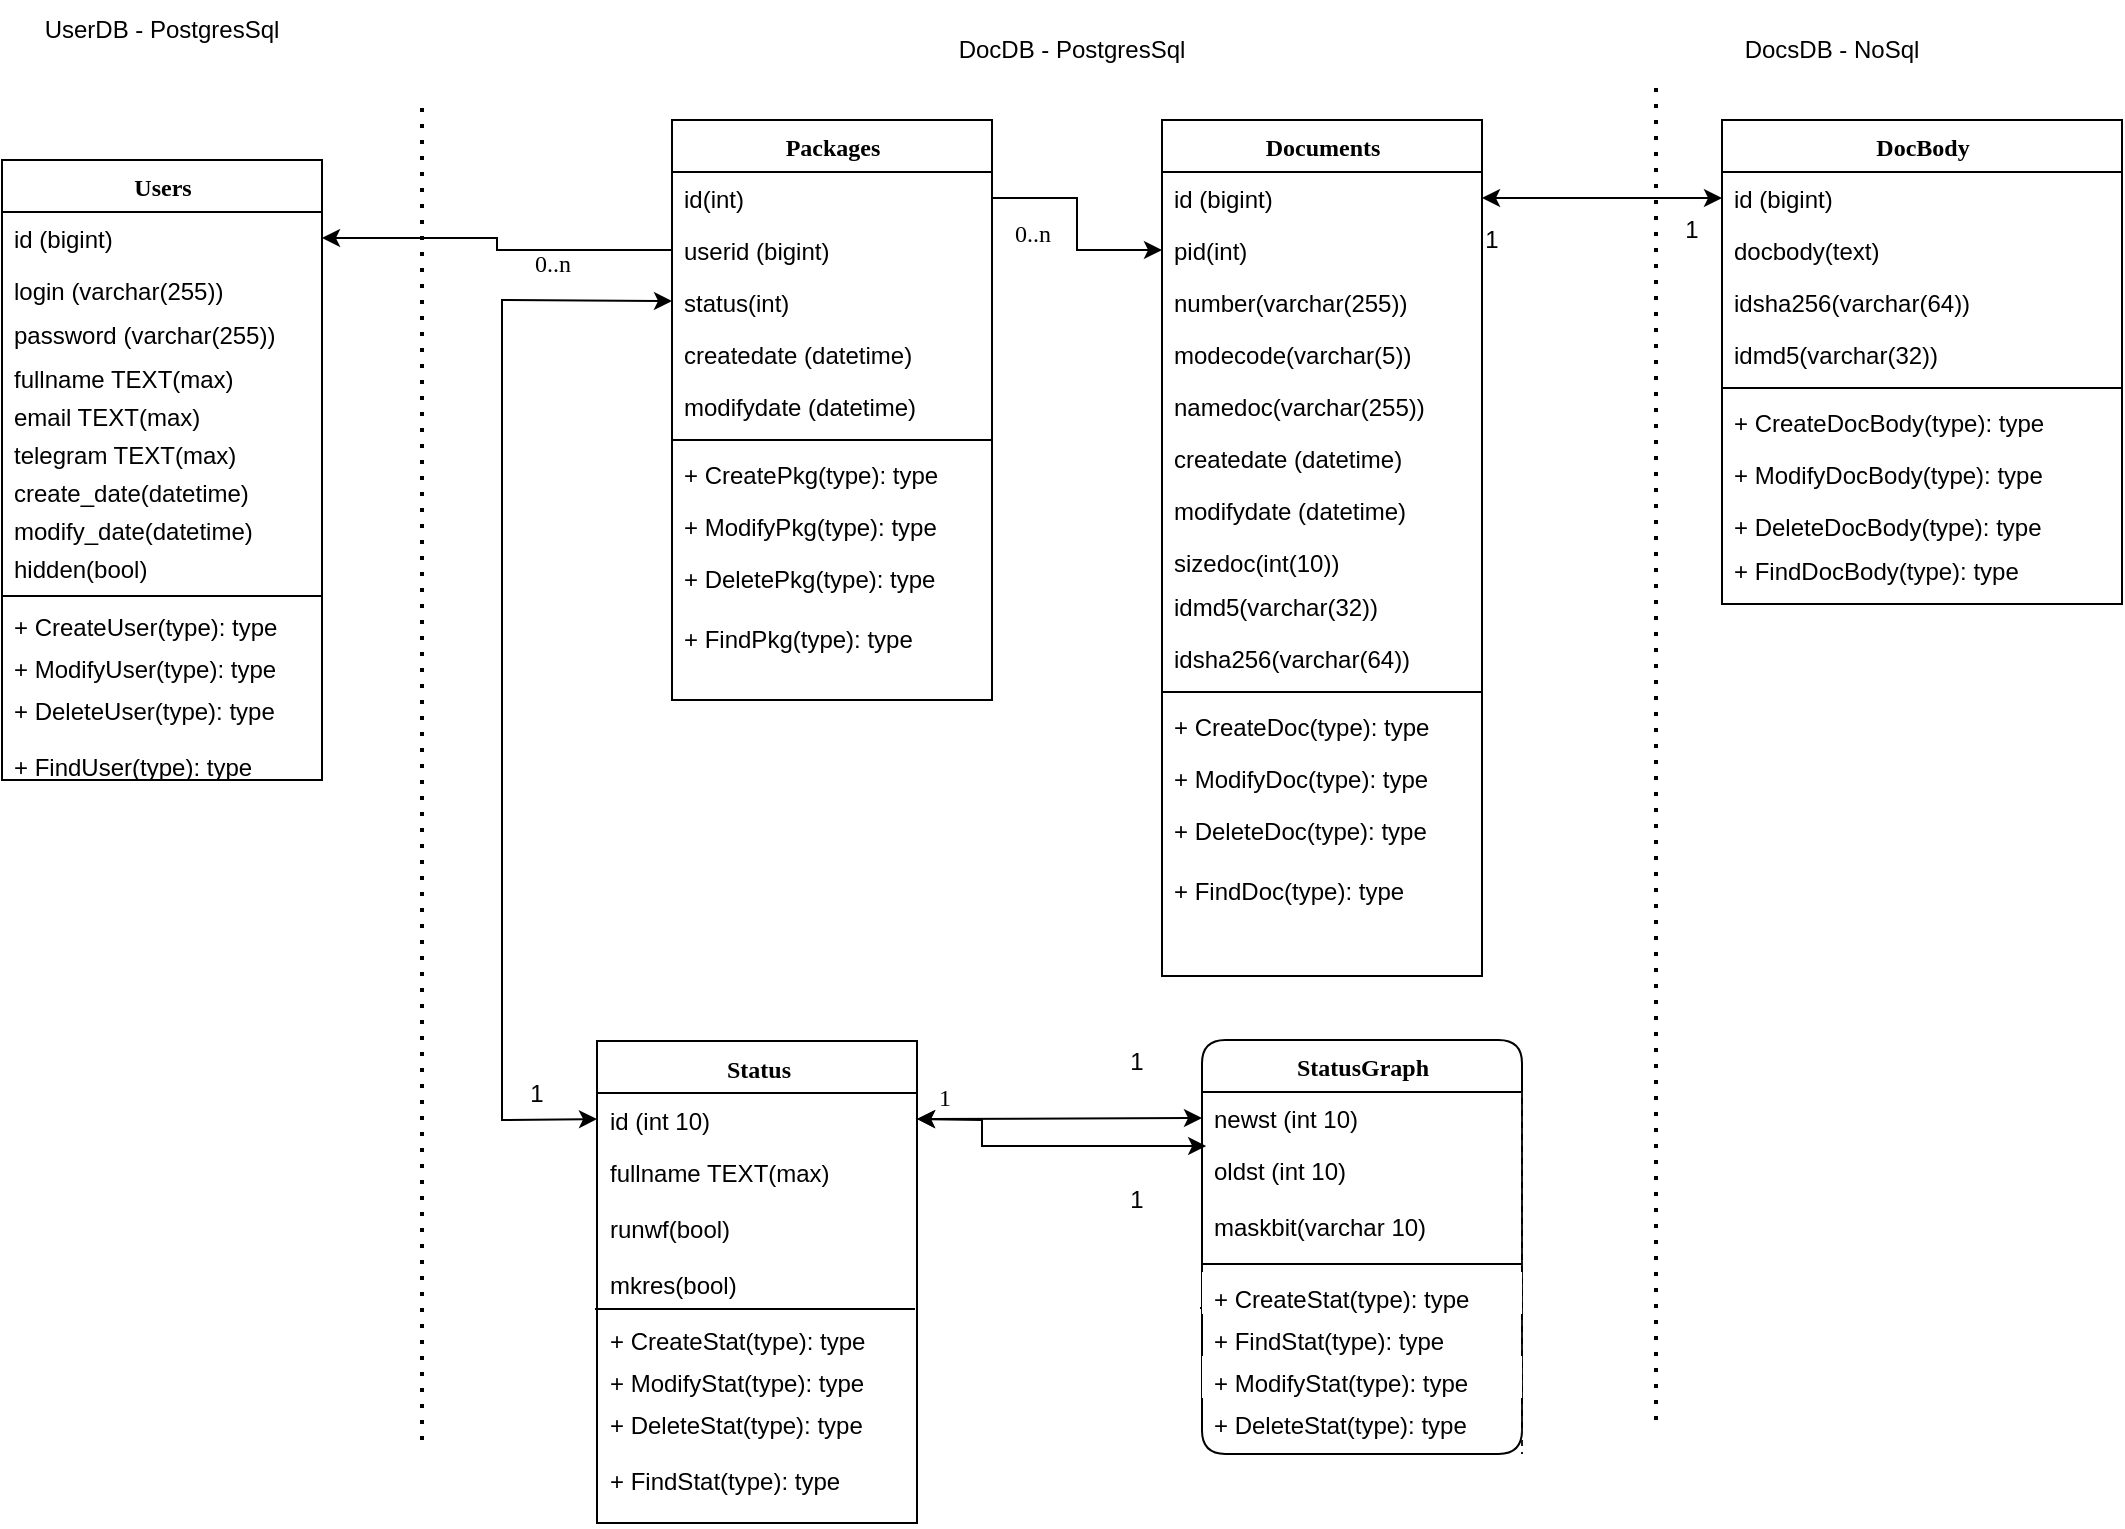 <mxfile version="24.1.0" type="device">
  <diagram name="Page-1" id="6133507b-19e7-1e82-6fc7-422aa6c4b21f">
    <mxGraphModel dx="1098" dy="1678" grid="1" gridSize="10" guides="1" tooltips="1" connect="1" arrows="1" fold="1" page="1" pageScale="1" pageWidth="1100" pageHeight="850" background="none" math="0" shadow="0">
      <root>
        <mxCell id="0" />
        <mxCell id="1" parent="0" />
        <mxCell id="78961159f06e98e8-17" value="Users" style="swimlane;html=1;fontStyle=1;align=center;verticalAlign=top;childLayout=stackLayout;horizontal=1;startSize=26;horizontalStack=0;resizeParent=1;resizeLast=0;collapsible=1;marginBottom=0;swimlaneFillColor=#ffffff;rounded=0;shadow=0;comic=0;labelBackgroundColor=none;strokeWidth=1;fillColor=none;fontFamily=Verdana;fontSize=12" parent="1" vertex="1">
          <mxGeometry x="30" y="40" width="160" height="310" as="geometry" />
        </mxCell>
        <mxCell id="78961159f06e98e8-23" value="id (bigint)" style="text;html=1;strokeColor=none;fillColor=none;align=left;verticalAlign=top;spacingLeft=4;spacingRight=4;whiteSpace=wrap;overflow=hidden;rotatable=0;points=[[0,0.5],[1,0.5]];portConstraint=eastwest;" parent="78961159f06e98e8-17" vertex="1">
          <mxGeometry y="26" width="160" height="26" as="geometry" />
        </mxCell>
        <mxCell id="78961159f06e98e8-24" value="login (varchar(255))&lt;div&gt;&lt;br&gt;&lt;/div&gt;" style="text;html=1;strokeColor=none;fillColor=none;align=left;verticalAlign=top;spacingLeft=4;spacingRight=4;whiteSpace=wrap;overflow=hidden;rotatable=0;points=[[0,0.5],[1,0.5]];portConstraint=eastwest;" parent="78961159f06e98e8-17" vertex="1">
          <mxGeometry y="52" width="160" height="22" as="geometry" />
        </mxCell>
        <mxCell id="Wr-swQqEFfU2wk1iRnrr-1" value="password (varchar(255))&lt;div&gt;&lt;br&gt;&lt;/div&gt;" style="text;html=1;strokeColor=none;fillColor=none;align=left;verticalAlign=top;spacingLeft=4;spacingRight=4;whiteSpace=wrap;overflow=hidden;rotatable=0;points=[[0,0.5],[1,0.5]];portConstraint=eastwest;" parent="78961159f06e98e8-17" vertex="1">
          <mxGeometry y="74" width="160" height="22" as="geometry" />
        </mxCell>
        <mxCell id="Wr-swQqEFfU2wk1iRnrr-2" value="&lt;div&gt;fullname TEXT(max)&lt;/div&gt;" style="text;html=1;strokeColor=none;fillColor=none;align=left;verticalAlign=top;spacingLeft=4;spacingRight=4;whiteSpace=wrap;overflow=hidden;rotatable=0;points=[[0,0.5],[1,0.5]];portConstraint=eastwest;" parent="78961159f06e98e8-17" vertex="1">
          <mxGeometry y="96" width="160" height="19" as="geometry" />
        </mxCell>
        <mxCell id="Wr-swQqEFfU2wk1iRnrr-3" value="email TEXT(max)" style="text;html=1;strokeColor=none;fillColor=none;align=left;verticalAlign=top;spacingLeft=4;spacingRight=4;whiteSpace=wrap;overflow=hidden;rotatable=0;points=[[0,0.5],[1,0.5]];portConstraint=eastwest;" parent="78961159f06e98e8-17" vertex="1">
          <mxGeometry y="115" width="160" height="19" as="geometry" />
        </mxCell>
        <mxCell id="Wr-swQqEFfU2wk1iRnrr-4" value="telegram TEXT(max)" style="text;html=1;strokeColor=none;fillColor=none;align=left;verticalAlign=top;spacingLeft=4;spacingRight=4;whiteSpace=wrap;overflow=hidden;rotatable=0;points=[[0,0.5],[1,0.5]];portConstraint=eastwest;" parent="78961159f06e98e8-17" vertex="1">
          <mxGeometry y="134" width="160" height="19" as="geometry" />
        </mxCell>
        <mxCell id="bTxNKfVNxGS8n0gh12ml-1" value="create_date(datetime)" style="text;html=1;strokeColor=none;fillColor=none;align=left;verticalAlign=top;spacingLeft=4;spacingRight=4;whiteSpace=wrap;overflow=hidden;rotatable=0;points=[[0,0.5],[1,0.5]];portConstraint=eastwest;" parent="78961159f06e98e8-17" vertex="1">
          <mxGeometry y="153" width="160" height="19" as="geometry" />
        </mxCell>
        <mxCell id="bTxNKfVNxGS8n0gh12ml-2" value="modify_date(datetime)" style="text;html=1;strokeColor=none;fillColor=none;align=left;verticalAlign=top;spacingLeft=4;spacingRight=4;whiteSpace=wrap;overflow=hidden;rotatable=0;points=[[0,0.5],[1,0.5]];portConstraint=eastwest;" parent="78961159f06e98e8-17" vertex="1">
          <mxGeometry y="172" width="160" height="19" as="geometry" />
        </mxCell>
        <mxCell id="bTxNKfVNxGS8n0gh12ml-3" value="hidden(bool)" style="text;html=1;strokeColor=none;fillColor=none;align=left;verticalAlign=top;spacingLeft=4;spacingRight=4;whiteSpace=wrap;overflow=hidden;rotatable=0;points=[[0,0.5],[1,0.5]];portConstraint=eastwest;" parent="78961159f06e98e8-17" vertex="1">
          <mxGeometry y="191" width="160" height="29" as="geometry" />
        </mxCell>
        <mxCell id="bTxNKfVNxGS8n0gh12ml-11" value="" style="endArrow=none;html=1;rounded=0;" parent="78961159f06e98e8-17" edge="1">
          <mxGeometry width="50" height="50" relative="1" as="geometry">
            <mxPoint x="160" y="218" as="sourcePoint" />
            <mxPoint y="218" as="targetPoint" />
          </mxGeometry>
        </mxCell>
        <mxCell id="bTxNKfVNxGS8n0gh12ml-13" value="+ CreateUser(type): type" style="text;html=1;strokeColor=none;fillColor=none;align=left;verticalAlign=top;spacingLeft=4;spacingRight=4;whiteSpace=wrap;overflow=hidden;rotatable=0;points=[[0,0.5],[1,0.5]];portConstraint=eastwest;" parent="78961159f06e98e8-17" vertex="1">
          <mxGeometry y="220" width="160" height="21" as="geometry" />
        </mxCell>
        <mxCell id="bTxNKfVNxGS8n0gh12ml-14" value="+ ModifyUser(type): type" style="text;html=1;strokeColor=none;fillColor=none;align=left;verticalAlign=top;spacingLeft=4;spacingRight=4;whiteSpace=wrap;overflow=hidden;rotatable=0;points=[[0,0.5],[1,0.5]];portConstraint=eastwest;" parent="78961159f06e98e8-17" vertex="1">
          <mxGeometry y="241" width="160" height="21" as="geometry" />
        </mxCell>
        <mxCell id="bTxNKfVNxGS8n0gh12ml-15" value="+ DeleteUser(type): type" style="text;html=1;strokeColor=none;fillColor=none;align=left;verticalAlign=top;spacingLeft=4;spacingRight=4;whiteSpace=wrap;overflow=hidden;rotatable=0;points=[[0,0.5],[1,0.5]];portConstraint=eastwest;" parent="78961159f06e98e8-17" vertex="1">
          <mxGeometry y="262" width="160" height="28" as="geometry" />
        </mxCell>
        <mxCell id="bTxNKfVNxGS8n0gh12ml-55" value="+ FindUser(type): type" style="text;html=1;strokeColor=none;fillColor=none;align=left;verticalAlign=top;spacingLeft=4;spacingRight=4;whiteSpace=wrap;overflow=hidden;rotatable=0;points=[[0,0.5],[1,0.5]];portConstraint=eastwest;" parent="78961159f06e98e8-17" vertex="1">
          <mxGeometry y="290" width="160" height="20" as="geometry" />
        </mxCell>
        <mxCell id="78961159f06e98e8-69" value="DocBody" style="swimlane;html=1;fontStyle=1;align=center;verticalAlign=top;childLayout=stackLayout;horizontal=1;startSize=26;horizontalStack=0;resizeParent=1;resizeLast=0;collapsible=1;marginBottom=0;swimlaneFillColor=#ffffff;rounded=0;shadow=0;comic=0;labelBackgroundColor=none;strokeWidth=1;fillColor=none;fontFamily=Verdana;fontSize=12" parent="1" vertex="1">
          <mxGeometry x="890" y="20" width="200" height="242" as="geometry" />
        </mxCell>
        <mxCell id="78961159f06e98e8-70" value="id (bigint)&amp;nbsp;" style="text;html=1;strokeColor=none;fillColor=none;align=left;verticalAlign=top;spacingLeft=4;spacingRight=4;whiteSpace=wrap;overflow=hidden;rotatable=0;points=[[0,0.5],[1,0.5]];portConstraint=eastwest;" parent="78961159f06e98e8-69" vertex="1">
          <mxGeometry y="26" width="200" height="26" as="geometry" />
        </mxCell>
        <mxCell id="bTxNKfVNxGS8n0gh12ml-42" value="docbody(text)" style="text;html=1;strokeColor=none;fillColor=none;align=left;verticalAlign=top;spacingLeft=4;spacingRight=4;whiteSpace=wrap;overflow=hidden;rotatable=0;points=[[0,0.5],[1,0.5]];portConstraint=eastwest;" parent="78961159f06e98e8-69" vertex="1">
          <mxGeometry y="52" width="200" height="26" as="geometry" />
        </mxCell>
        <mxCell id="Wp8urdUEyklxPI9ptCFE-13" value="idsha256(varchar(64))" style="text;html=1;strokeColor=none;fillColor=none;align=left;verticalAlign=top;spacingLeft=4;spacingRight=4;whiteSpace=wrap;overflow=hidden;rotatable=0;points=[[0,0.5],[1,0.5]];portConstraint=eastwest;" parent="78961159f06e98e8-69" vertex="1">
          <mxGeometry y="78" width="200" height="26" as="geometry" />
        </mxCell>
        <mxCell id="Wp8urdUEyklxPI9ptCFE-12" value="idmd5(varchar(32))" style="text;html=1;strokeColor=none;fillColor=none;align=left;verticalAlign=top;spacingLeft=4;spacingRight=4;whiteSpace=wrap;overflow=hidden;rotatable=0;points=[[0,0.5],[1,0.5]];portConstraint=eastwest;" parent="78961159f06e98e8-69" vertex="1">
          <mxGeometry y="104" width="200" height="26" as="geometry" />
        </mxCell>
        <mxCell id="78961159f06e98e8-77" value="" style="line;html=1;strokeWidth=1;fillColor=none;align=left;verticalAlign=middle;spacingTop=-1;spacingLeft=3;spacingRight=3;rotatable=0;labelPosition=right;points=[];portConstraint=eastwest;" parent="78961159f06e98e8-69" vertex="1">
          <mxGeometry y="130" width="200" height="8" as="geometry" />
        </mxCell>
        <mxCell id="bTxNKfVNxGS8n0gh12ml-48" value="+ CreateDocBody(type): type" style="text;html=1;strokeColor=none;fillColor=none;align=left;verticalAlign=top;spacingLeft=4;spacingRight=4;whiteSpace=wrap;overflow=hidden;rotatable=0;points=[[0,0.5],[1,0.5]];portConstraint=eastwest;" parent="78961159f06e98e8-69" vertex="1">
          <mxGeometry y="138" width="200" height="26" as="geometry" />
        </mxCell>
        <mxCell id="bTxNKfVNxGS8n0gh12ml-49" value="+ ModifyDocBody(type): type" style="text;html=1;strokeColor=none;fillColor=none;align=left;verticalAlign=top;spacingLeft=4;spacingRight=4;whiteSpace=wrap;overflow=hidden;rotatable=0;points=[[0,0.5],[1,0.5]];portConstraint=eastwest;" parent="78961159f06e98e8-69" vertex="1">
          <mxGeometry y="164" width="200" height="26" as="geometry" />
        </mxCell>
        <mxCell id="bTxNKfVNxGS8n0gh12ml-50" value="+ DeleteDocBody(type): type" style="text;html=1;strokeColor=none;fillColor=none;align=left;verticalAlign=top;spacingLeft=4;spacingRight=4;whiteSpace=wrap;overflow=hidden;rotatable=0;points=[[0,0.5],[1,0.5]];portConstraint=eastwest;" parent="78961159f06e98e8-69" vertex="1">
          <mxGeometry y="190" width="200" height="22" as="geometry" />
        </mxCell>
        <mxCell id="bTxNKfVNxGS8n0gh12ml-53" value="+ FindDocBody(type): type" style="text;html=1;strokeColor=none;fillColor=none;align=left;verticalAlign=top;spacingLeft=4;spacingRight=4;whiteSpace=wrap;overflow=hidden;rotatable=0;points=[[0,0.5],[1,0.5]];portConstraint=eastwest;" parent="78961159f06e98e8-69" vertex="1">
          <mxGeometry y="212" width="200" height="30" as="geometry" />
        </mxCell>
        <mxCell id="bTxNKfVNxGS8n0gh12ml-21" value="0..n" style="text;html=1;resizable=0;points=[];align=center;verticalAlign=middle;labelBackgroundColor=#ffffff;fontSize=12;fontFamily=Verdana" parent="1" vertex="1" connectable="0">
          <mxGeometry x="300" y="80" as="geometry">
            <mxPoint x="5" y="12" as="offset" />
          </mxGeometry>
        </mxCell>
        <mxCell id="bTxNKfVNxGS8n0gh12ml-19" style="edgeStyle=orthogonalEdgeStyle;rounded=0;orthogonalLoop=1;jettySize=auto;html=1;" parent="1" source="if8dz0ckUGJkifeA3JYu-3" target="78961159f06e98e8-23" edge="1">
          <mxGeometry relative="1" as="geometry">
            <mxPoint x="220" y="120" as="targetPoint" />
            <mxPoint x="360" y="85" as="sourcePoint" />
          </mxGeometry>
        </mxCell>
        <mxCell id="bTxNKfVNxGS8n0gh12ml-25" value="Documents" style="swimlane;html=1;fontStyle=1;align=center;verticalAlign=top;childLayout=stackLayout;horizontal=1;startSize=26;horizontalStack=0;resizeParent=1;resizeLast=0;collapsible=1;marginBottom=0;swimlaneFillColor=#ffffff;rounded=0;shadow=0;comic=0;labelBackgroundColor=none;strokeWidth=1;fillColor=none;fontFamily=Verdana;fontSize=12" parent="1" vertex="1">
          <mxGeometry x="610" y="20" width="160" height="428" as="geometry" />
        </mxCell>
        <mxCell id="bTxNKfVNxGS8n0gh12ml-26" value="id (bigint)&amp;nbsp;" style="text;html=1;strokeColor=none;fillColor=none;align=left;verticalAlign=top;spacingLeft=4;spacingRight=4;whiteSpace=wrap;overflow=hidden;rotatable=0;points=[[0,0.5],[1,0.5]];portConstraint=eastwest;" parent="bTxNKfVNxGS8n0gh12ml-25" vertex="1">
          <mxGeometry y="26" width="160" height="26" as="geometry" />
        </mxCell>
        <mxCell id="Wp8urdUEyklxPI9ptCFE-2" value="pid(int)" style="text;html=1;strokeColor=none;fillColor=none;align=left;verticalAlign=top;spacingLeft=4;spacingRight=4;whiteSpace=wrap;overflow=hidden;rotatable=0;points=[[0,0.5],[1,0.5]];portConstraint=eastwest;" parent="bTxNKfVNxGS8n0gh12ml-25" vertex="1">
          <mxGeometry y="52" width="160" height="26" as="geometry" />
        </mxCell>
        <mxCell id="Wp8urdUEyklxPI9ptCFE-6" value="number(varchar(255))" style="text;html=1;strokeColor=none;fillColor=none;align=left;verticalAlign=top;spacingLeft=4;spacingRight=4;whiteSpace=wrap;overflow=hidden;rotatable=0;points=[[0,0.5],[1,0.5]];portConstraint=eastwest;" parent="bTxNKfVNxGS8n0gh12ml-25" vertex="1">
          <mxGeometry y="78" width="160" height="26" as="geometry" />
        </mxCell>
        <mxCell id="Wp8urdUEyklxPI9ptCFE-7" value="modecode(varchar(5))" style="text;html=1;strokeColor=none;fillColor=none;align=left;verticalAlign=top;spacingLeft=4;spacingRight=4;whiteSpace=wrap;overflow=hidden;rotatable=0;points=[[0,0.5],[1,0.5]];portConstraint=eastwest;" parent="bTxNKfVNxGS8n0gh12ml-25" vertex="1">
          <mxGeometry y="104" width="160" height="26" as="geometry" />
        </mxCell>
        <mxCell id="bTxNKfVNxGS8n0gh12ml-35" value="namedoc(varchar(255))" style="text;html=1;strokeColor=none;fillColor=none;align=left;verticalAlign=top;spacingLeft=4;spacingRight=4;whiteSpace=wrap;overflow=hidden;rotatable=0;points=[[0,0.5],[1,0.5]];portConstraint=eastwest;" parent="bTxNKfVNxGS8n0gh12ml-25" vertex="1">
          <mxGeometry y="130" width="160" height="26" as="geometry" />
        </mxCell>
        <mxCell id="bTxNKfVNxGS8n0gh12ml-28" value="createdate (datetime)" style="text;html=1;strokeColor=none;fillColor=none;align=left;verticalAlign=top;spacingLeft=4;spacingRight=4;whiteSpace=wrap;overflow=hidden;rotatable=0;points=[[0,0.5],[1,0.5]];portConstraint=eastwest;" parent="bTxNKfVNxGS8n0gh12ml-25" vertex="1">
          <mxGeometry y="156" width="160" height="26" as="geometry" />
        </mxCell>
        <mxCell id="bTxNKfVNxGS8n0gh12ml-29" value="modifydate (datetime)" style="text;html=1;strokeColor=none;fillColor=none;align=left;verticalAlign=top;spacingLeft=4;spacingRight=4;whiteSpace=wrap;overflow=hidden;rotatable=0;points=[[0,0.5],[1,0.5]];portConstraint=eastwest;" parent="bTxNKfVNxGS8n0gh12ml-25" vertex="1">
          <mxGeometry y="182" width="160" height="26" as="geometry" />
        </mxCell>
        <mxCell id="bTxNKfVNxGS8n0gh12ml-38" value="sizedoc(int(10))" style="text;html=1;strokeColor=none;fillColor=none;align=left;verticalAlign=top;spacingLeft=4;spacingRight=4;whiteSpace=wrap;overflow=hidden;rotatable=0;points=[[0,0.5],[1,0.5]];portConstraint=eastwest;" parent="bTxNKfVNxGS8n0gh12ml-25" vertex="1">
          <mxGeometry y="208" width="160" height="22" as="geometry" />
        </mxCell>
        <mxCell id="bTxNKfVNxGS8n0gh12ml-36" value="idmd5(varchar(32))" style="text;html=1;strokeColor=none;fillColor=none;align=left;verticalAlign=top;spacingLeft=4;spacingRight=4;whiteSpace=wrap;overflow=hidden;rotatable=0;points=[[0,0.5],[1,0.5]];portConstraint=eastwest;" parent="bTxNKfVNxGS8n0gh12ml-25" vertex="1">
          <mxGeometry y="230" width="160" height="26" as="geometry" />
        </mxCell>
        <mxCell id="bTxNKfVNxGS8n0gh12ml-37" value="idsha256(varchar(64))" style="text;html=1;strokeColor=none;fillColor=none;align=left;verticalAlign=top;spacingLeft=4;spacingRight=4;whiteSpace=wrap;overflow=hidden;rotatable=0;points=[[0,0.5],[1,0.5]];portConstraint=eastwest;" parent="bTxNKfVNxGS8n0gh12ml-25" vertex="1">
          <mxGeometry y="256" width="160" height="26" as="geometry" />
        </mxCell>
        <mxCell id="bTxNKfVNxGS8n0gh12ml-31" value="" style="line;html=1;strokeWidth=1;fillColor=none;align=left;verticalAlign=middle;spacingTop=-1;spacingLeft=3;spacingRight=3;rotatable=0;labelPosition=right;points=[];portConstraint=eastwest;" parent="bTxNKfVNxGS8n0gh12ml-25" vertex="1">
          <mxGeometry y="282" width="160" height="8" as="geometry" />
        </mxCell>
        <mxCell id="bTxNKfVNxGS8n0gh12ml-32" value="+ CreateDoc(type): type" style="text;html=1;strokeColor=none;fillColor=none;align=left;verticalAlign=top;spacingLeft=4;spacingRight=4;whiteSpace=wrap;overflow=hidden;rotatable=0;points=[[0,0.5],[1,0.5]];portConstraint=eastwest;" parent="bTxNKfVNxGS8n0gh12ml-25" vertex="1">
          <mxGeometry y="290" width="160" height="26" as="geometry" />
        </mxCell>
        <mxCell id="bTxNKfVNxGS8n0gh12ml-33" value="+ ModifyDoc(type): type" style="text;html=1;strokeColor=none;fillColor=none;align=left;verticalAlign=top;spacingLeft=4;spacingRight=4;whiteSpace=wrap;overflow=hidden;rotatable=0;points=[[0,0.5],[1,0.5]];portConstraint=eastwest;" parent="bTxNKfVNxGS8n0gh12ml-25" vertex="1">
          <mxGeometry y="316" width="160" height="26" as="geometry" />
        </mxCell>
        <mxCell id="bTxNKfVNxGS8n0gh12ml-39" value="+ DeleteDoc(type): type" style="text;html=1;strokeColor=none;fillColor=none;align=left;verticalAlign=top;spacingLeft=4;spacingRight=4;whiteSpace=wrap;overflow=hidden;rotatable=0;points=[[0,0.5],[1,0.5]];portConstraint=eastwest;" parent="bTxNKfVNxGS8n0gh12ml-25" vertex="1">
          <mxGeometry y="342" width="160" height="30" as="geometry" />
        </mxCell>
        <mxCell id="bTxNKfVNxGS8n0gh12ml-52" value="+ FindDoc(type): type" style="text;html=1;strokeColor=none;fillColor=none;align=left;verticalAlign=top;spacingLeft=4;spacingRight=4;whiteSpace=wrap;overflow=hidden;rotatable=0;points=[[0,0.5],[1,0.5]];portConstraint=eastwest;" parent="bTxNKfVNxGS8n0gh12ml-25" vertex="1">
          <mxGeometry y="372" width="160" height="30" as="geometry" />
        </mxCell>
        <mxCell id="bTxNKfVNxGS8n0gh12ml-56" value="Status" style="swimlane;html=1;fontStyle=1;align=center;verticalAlign=top;childLayout=stackLayout;horizontal=1;startSize=26;horizontalStack=0;resizeParent=1;resizeLast=0;collapsible=1;marginBottom=0;swimlaneFillColor=#ffffff;rounded=0;shadow=0;comic=0;labelBackgroundColor=none;strokeWidth=1;fillColor=none;fontFamily=Verdana;fontSize=12" parent="1" vertex="1">
          <mxGeometry x="327.5" y="480.5" width="160" height="241" as="geometry" />
        </mxCell>
        <mxCell id="bTxNKfVNxGS8n0gh12ml-57" value="id (int 10)" style="text;html=1;strokeColor=none;fillColor=none;align=left;verticalAlign=top;spacingLeft=4;spacingRight=4;whiteSpace=wrap;overflow=hidden;rotatable=0;points=[[0,0.5],[1,0.5]];portConstraint=eastwest;" parent="bTxNKfVNxGS8n0gh12ml-56" vertex="1">
          <mxGeometry y="26" width="160" height="26" as="geometry" />
        </mxCell>
        <mxCell id="bTxNKfVNxGS8n0gh12ml-72" value="&lt;div&gt;fullname TEXT(max)&lt;/div&gt;" style="text;html=1;strokeColor=none;fillColor=none;align=left;verticalAlign=top;spacingLeft=4;spacingRight=4;whiteSpace=wrap;overflow=hidden;rotatable=0;points=[[0,0.5],[1,0.5]];portConstraint=eastwest;" parent="bTxNKfVNxGS8n0gh12ml-56" vertex="1">
          <mxGeometry y="52" width="160" height="28" as="geometry" />
        </mxCell>
        <mxCell id="bTxNKfVNxGS8n0gh12ml-73" value="&lt;div&gt;runwf(bool)&amp;nbsp;&lt;/div&gt;" style="text;html=1;strokeColor=none;fillColor=none;align=left;verticalAlign=top;spacingLeft=4;spacingRight=4;whiteSpace=wrap;overflow=hidden;rotatable=0;points=[[0,0.5],[1,0.5]];portConstraint=eastwest;" parent="bTxNKfVNxGS8n0gh12ml-56" vertex="1">
          <mxGeometry y="80" width="160" height="28" as="geometry" />
        </mxCell>
        <mxCell id="bTxNKfVNxGS8n0gh12ml-60" value="&lt;div&gt;mkres(bool)&amp;nbsp;&lt;/div&gt;" style="text;html=1;strokeColor=none;fillColor=none;align=left;verticalAlign=top;spacingLeft=4;spacingRight=4;whiteSpace=wrap;overflow=hidden;rotatable=0;points=[[0,0.5],[1,0.5]];portConstraint=eastwest;" parent="bTxNKfVNxGS8n0gh12ml-56" vertex="1">
          <mxGeometry y="108" width="160" height="28" as="geometry" />
        </mxCell>
        <mxCell id="bTxNKfVNxGS8n0gh12ml-66" value="" style="endArrow=none;html=1;rounded=0;" parent="bTxNKfVNxGS8n0gh12ml-56" edge="1">
          <mxGeometry width="50" height="50" relative="1" as="geometry">
            <mxPoint x="159" y="134" as="sourcePoint" />
            <mxPoint x="-1" y="134" as="targetPoint" />
          </mxGeometry>
        </mxCell>
        <mxCell id="bTxNKfVNxGS8n0gh12ml-67" value="+ CreateStat(type): type" style="text;html=1;strokeColor=none;fillColor=none;align=left;verticalAlign=top;spacingLeft=4;spacingRight=4;whiteSpace=wrap;overflow=hidden;rotatable=0;points=[[0,0.5],[1,0.5]];portConstraint=eastwest;" parent="bTxNKfVNxGS8n0gh12ml-56" vertex="1">
          <mxGeometry y="136" width="160" height="21" as="geometry" />
        </mxCell>
        <mxCell id="bTxNKfVNxGS8n0gh12ml-68" value="+ ModifyStat(type): type" style="text;html=1;strokeColor=none;fillColor=none;align=left;verticalAlign=top;spacingLeft=4;spacingRight=4;whiteSpace=wrap;overflow=hidden;rotatable=0;points=[[0,0.5],[1,0.5]];portConstraint=eastwest;" parent="bTxNKfVNxGS8n0gh12ml-56" vertex="1">
          <mxGeometry y="157" width="160" height="21" as="geometry" />
        </mxCell>
        <mxCell id="bTxNKfVNxGS8n0gh12ml-69" value="+ DeleteStat(type): type" style="text;html=1;strokeColor=none;fillColor=none;align=left;verticalAlign=top;spacingLeft=4;spacingRight=4;whiteSpace=wrap;overflow=hidden;rotatable=0;points=[[0,0.5],[1,0.5]];portConstraint=eastwest;" parent="bTxNKfVNxGS8n0gh12ml-56" vertex="1">
          <mxGeometry y="178" width="160" height="28" as="geometry" />
        </mxCell>
        <mxCell id="bTxNKfVNxGS8n0gh12ml-70" value="+ FindStat(type): type" style="text;html=1;strokeColor=none;fillColor=none;align=left;verticalAlign=top;spacingLeft=4;spacingRight=4;whiteSpace=wrap;overflow=hidden;rotatable=0;points=[[0,0.5],[1,0.5]];portConstraint=eastwest;" parent="bTxNKfVNxGS8n0gh12ml-56" vertex="1">
          <mxGeometry y="206" width="160" height="34" as="geometry" />
        </mxCell>
        <mxCell id="bTxNKfVNxGS8n0gh12ml-76" value="StatusGraph" style="swimlane;html=1;fontStyle=1;align=center;verticalAlign=top;childLayout=stackLayout;horizontal=1;startSize=26;horizontalStack=0;resizeParent=1;resizeLast=0;collapsible=1;marginBottom=0;swimlaneFillColor=default;rounded=1;shadow=0;comic=0;labelBackgroundColor=none;strokeWidth=1;fillColor=none;fontFamily=Verdana;fontSize=12;swimlaneLine=1;separatorColor=#1A1A1A;" parent="1" vertex="1">
          <mxGeometry x="630" y="480" width="160" height="207" as="geometry" />
        </mxCell>
        <mxCell id="bTxNKfVNxGS8n0gh12ml-77" value="newst (int 10)" style="text;html=1;strokeColor=none;fillColor=none;align=left;verticalAlign=top;spacingLeft=4;spacingRight=4;whiteSpace=wrap;overflow=hidden;rotatable=0;points=[[0,0.5],[1,0.5]];portConstraint=eastwest;" parent="bTxNKfVNxGS8n0gh12ml-76" vertex="1">
          <mxGeometry y="26" width="160" height="26" as="geometry" />
        </mxCell>
        <mxCell id="bTxNKfVNxGS8n0gh12ml-79" value="&lt;div&gt;oldst (int 10)&lt;/div&gt;" style="text;html=1;strokeColor=none;fillColor=none;align=left;verticalAlign=top;spacingLeft=4;spacingRight=4;whiteSpace=wrap;overflow=hidden;rotatable=0;points=[[0,0.5],[1,0.5]];portConstraint=eastwest;" parent="bTxNKfVNxGS8n0gh12ml-76" vertex="1">
          <mxGeometry y="52" width="160" height="28" as="geometry" />
        </mxCell>
        <mxCell id="bTxNKfVNxGS8n0gh12ml-81" value="" style="endArrow=none;html=1;rounded=0;" parent="bTxNKfVNxGS8n0gh12ml-76" edge="1">
          <mxGeometry width="50" height="50" relative="1" as="geometry">
            <mxPoint x="159" y="134" as="sourcePoint" />
            <mxPoint x="-1" y="134" as="targetPoint" />
          </mxGeometry>
        </mxCell>
        <mxCell id="Wp8urdUEyklxPI9ptCFE-11" value="&lt;div&gt;maskbit(varchar 10)&lt;/div&gt;" style="text;html=1;strokeColor=none;fillColor=none;align=left;verticalAlign=top;spacingLeft=4;spacingRight=4;whiteSpace=wrap;overflow=hidden;rotatable=0;points=[[0,0.5],[1,0.5]];portConstraint=eastwest;" parent="bTxNKfVNxGS8n0gh12ml-76" vertex="1">
          <mxGeometry y="80" width="160" height="28" as="geometry" />
        </mxCell>
        <mxCell id="Wp8urdUEyklxPI9ptCFE-10" value="" style="line;html=1;strokeWidth=1;fillColor=none;align=left;verticalAlign=middle;spacingTop=-1;spacingLeft=3;spacingRight=3;rotatable=0;labelPosition=right;points=[];portConstraint=eastwest;" parent="bTxNKfVNxGS8n0gh12ml-76" vertex="1">
          <mxGeometry y="108" width="160" height="8" as="geometry" />
        </mxCell>
        <mxCell id="bTxNKfVNxGS8n0gh12ml-82" value="+ CreateStat(type): type" style="text;html=1;strokeColor=none;fillColor=default;align=left;verticalAlign=top;spacingLeft=4;spacingRight=4;whiteSpace=wrap;overflow=hidden;rotatable=0;points=[[0,0.5],[1,0.5]];portConstraint=eastwest;" parent="bTxNKfVNxGS8n0gh12ml-76" vertex="1">
          <mxGeometry y="116" width="160" height="21" as="geometry" />
        </mxCell>
        <mxCell id="bTxNKfVNxGS8n0gh12ml-85" value="+ FindStat(type): type" style="text;html=1;strokeColor=none;fillColor=none;align=left;verticalAlign=top;spacingLeft=4;spacingRight=4;whiteSpace=wrap;overflow=hidden;rotatable=0;points=[[0,0.5],[1,0.5]];portConstraint=eastwest;" parent="bTxNKfVNxGS8n0gh12ml-76" vertex="1">
          <mxGeometry y="137" width="160" height="21" as="geometry" />
        </mxCell>
        <mxCell id="bTxNKfVNxGS8n0gh12ml-83" value="+ ModifyStat(type): type" style="text;html=1;strokeColor=none;fillColor=default;align=left;verticalAlign=top;spacingLeft=4;spacingRight=4;whiteSpace=wrap;overflow=hidden;rotatable=0;points=[[0,0.5],[1,0.5]];portConstraint=eastwest;dashed=1;" parent="bTxNKfVNxGS8n0gh12ml-76" vertex="1">
          <mxGeometry y="158" width="160" height="21" as="geometry" />
        </mxCell>
        <mxCell id="bTxNKfVNxGS8n0gh12ml-84" value="+ DeleteStat(type): type" style="text;html=1;strokeColor=none;fillColor=none;align=left;verticalAlign=top;spacingLeft=4;spacingRight=4;whiteSpace=wrap;overflow=hidden;rotatable=0;points=[[0,0.5],[1,0.5]];portConstraint=eastwest;" parent="bTxNKfVNxGS8n0gh12ml-76" vertex="1">
          <mxGeometry y="179" width="160" height="28" as="geometry" />
        </mxCell>
        <mxCell id="bTxNKfVNxGS8n0gh12ml-88" value="1" style="text;html=1;resizable=0;points=[];align=center;verticalAlign=middle;labelBackgroundColor=#ffffff;fontSize=12;fontFamily=Verdana" parent="1" vertex="1" connectable="0">
          <mxGeometry x="500" y="425" as="geometry">
            <mxPoint x="1" y="84" as="offset" />
          </mxGeometry>
        </mxCell>
        <mxCell id="bTxNKfVNxGS8n0gh12ml-91" value="1" style="text;html=1;align=center;verticalAlign=middle;whiteSpace=wrap;rounded=0;" parent="1" vertex="1">
          <mxGeometry x="580" y="480.5" width="35" height="20" as="geometry" />
        </mxCell>
        <mxCell id="bTxNKfVNxGS8n0gh12ml-92" value="" style="endArrow=classic;startArrow=classic;html=1;rounded=0;exitX=1;exitY=0.5;exitDx=0;exitDy=0;entryX=0;entryY=0.5;entryDx=0;entryDy=0;" parent="1" source="bTxNKfVNxGS8n0gh12ml-57" target="bTxNKfVNxGS8n0gh12ml-77" edge="1">
          <mxGeometry width="50" height="50" relative="1" as="geometry">
            <mxPoint x="520" y="450" as="sourcePoint" />
            <mxPoint x="570" y="400" as="targetPoint" />
          </mxGeometry>
        </mxCell>
        <mxCell id="bTxNKfVNxGS8n0gh12ml-94" value="1" style="text;html=1;align=center;verticalAlign=middle;whiteSpace=wrap;rounded=0;" parent="1" vertex="1">
          <mxGeometry x="580" y="550" width="35" height="20" as="geometry" />
        </mxCell>
        <mxCell id="bTxNKfVNxGS8n0gh12ml-96" value="1" style="text;html=1;align=center;verticalAlign=middle;whiteSpace=wrap;rounded=0;" parent="1" vertex="1">
          <mxGeometry x="760" y="65" width="30" height="30" as="geometry" />
        </mxCell>
        <mxCell id="bTxNKfVNxGS8n0gh12ml-97" value="" style="endArrow=classic;startArrow=classic;html=1;rounded=0;exitX=0;exitY=0.5;exitDx=0;exitDy=0;" parent="1" source="78961159f06e98e8-70" target="bTxNKfVNxGS8n0gh12ml-26" edge="1">
          <mxGeometry width="50" height="50" relative="1" as="geometry">
            <mxPoint x="580" y="370" as="sourcePoint" />
            <mxPoint x="630" y="320" as="targetPoint" />
          </mxGeometry>
        </mxCell>
        <mxCell id="bTxNKfVNxGS8n0gh12ml-98" value="1" style="text;html=1;align=center;verticalAlign=middle;whiteSpace=wrap;rounded=0;" parent="1" vertex="1">
          <mxGeometry x="860" y="60" width="30" height="30" as="geometry" />
        </mxCell>
        <mxCell id="bTxNKfVNxGS8n0gh12ml-99" value="" style="endArrow=none;dashed=1;html=1;dashPattern=1 3;strokeWidth=2;rounded=0;" parent="1" edge="1">
          <mxGeometry width="50" height="50" relative="1" as="geometry">
            <mxPoint x="240" y="680" as="sourcePoint" />
            <mxPoint x="240" y="10" as="targetPoint" />
          </mxGeometry>
        </mxCell>
        <mxCell id="bTxNKfVNxGS8n0gh12ml-100" value="" style="endArrow=none;dashed=1;html=1;dashPattern=1 3;strokeWidth=2;rounded=0;" parent="1" edge="1">
          <mxGeometry width="50" height="50" relative="1" as="geometry">
            <mxPoint x="857" y="670" as="sourcePoint" />
            <mxPoint x="857" as="targetPoint" />
          </mxGeometry>
        </mxCell>
        <mxCell id="bTxNKfVNxGS8n0gh12ml-102" value="UserDB - PostgresSql" style="text;html=1;align=center;verticalAlign=middle;whiteSpace=wrap;rounded=0;" parent="1" vertex="1">
          <mxGeometry x="40" y="-40" width="140" height="30" as="geometry" />
        </mxCell>
        <mxCell id="bTxNKfVNxGS8n0gh12ml-103" value="DocDB - PostgresSql" style="text;html=1;align=center;verticalAlign=middle;whiteSpace=wrap;rounded=0;" parent="1" vertex="1">
          <mxGeometry x="450" y="-30" width="230" height="30" as="geometry" />
        </mxCell>
        <mxCell id="bTxNKfVNxGS8n0gh12ml-104" value="DocsDB - NoSql" style="text;html=1;align=center;verticalAlign=middle;whiteSpace=wrap;rounded=0;" parent="1" vertex="1">
          <mxGeometry x="870" y="-30" width="150" height="30" as="geometry" />
        </mxCell>
        <mxCell id="bTxNKfVNxGS8n0gh12ml-106" value="" style="endArrow=classic;startArrow=classic;html=1;rounded=0;exitX=1;exitY=0.5;exitDx=0;exitDy=0;entryX=0.013;entryY=0.036;entryDx=0;entryDy=0;entryPerimeter=0;" parent="1" source="bTxNKfVNxGS8n0gh12ml-57" target="bTxNKfVNxGS8n0gh12ml-79" edge="1">
          <mxGeometry width="50" height="50" relative="1" as="geometry">
            <mxPoint x="590" y="370" as="sourcePoint" />
            <mxPoint x="640" y="320" as="targetPoint" />
            <Array as="points">
              <mxPoint x="520" y="520" />
              <mxPoint x="520" y="533" />
            </Array>
          </mxGeometry>
        </mxCell>
        <mxCell id="bTxNKfVNxGS8n0gh12ml-107" value="1" style="text;html=1;align=center;verticalAlign=middle;whiteSpace=wrap;rounded=0;" parent="1" vertex="1">
          <mxGeometry x="490" y="160" width="35" height="20" as="geometry" />
        </mxCell>
        <mxCell id="Wp8urdUEyklxPI9ptCFE-3" value="" style="endArrow=classic;startArrow=classic;html=1;rounded=0;exitX=0;exitY=0.5;exitDx=0;exitDy=0;" parent="1" source="bTxNKfVNxGS8n0gh12ml-57" target="if8dz0ckUGJkifeA3JYu-4" edge="1">
          <mxGeometry width="50" height="50" relative="1" as="geometry">
            <mxPoint x="520" y="280" as="sourcePoint" />
            <mxPoint x="580" y="111" as="targetPoint" />
            <Array as="points">
              <mxPoint x="280" y="520" />
              <mxPoint x="280" y="300" />
              <mxPoint x="280" y="110" />
            </Array>
          </mxGeometry>
        </mxCell>
        <mxCell id="Wp8urdUEyklxPI9ptCFE-4" value="1" style="text;html=1;align=center;verticalAlign=middle;whiteSpace=wrap;rounded=0;" parent="1" vertex="1">
          <mxGeometry x="390" y="115" width="35" height="20" as="geometry" />
        </mxCell>
        <mxCell id="Wp8urdUEyklxPI9ptCFE-5" value="1" style="text;html=1;align=center;verticalAlign=middle;whiteSpace=wrap;rounded=0;" parent="1" vertex="1">
          <mxGeometry x="280" y="497" width="35" height="20" as="geometry" />
        </mxCell>
        <mxCell id="if8dz0ckUGJkifeA3JYu-1" value="Packages" style="swimlane;html=1;fontStyle=1;align=center;verticalAlign=top;childLayout=stackLayout;horizontal=1;startSize=26;horizontalStack=0;resizeParent=1;resizeLast=0;collapsible=1;marginBottom=0;swimlaneFillColor=#ffffff;rounded=0;shadow=0;comic=0;labelBackgroundColor=none;strokeWidth=1;fillColor=none;fontFamily=Verdana;fontSize=12" parent="1" vertex="1">
          <mxGeometry x="365" y="20" width="160" height="290" as="geometry" />
        </mxCell>
        <mxCell id="if8dz0ckUGJkifeA3JYu-5" value="id(int)" style="text;html=1;strokeColor=none;fillColor=none;align=left;verticalAlign=top;spacingLeft=4;spacingRight=4;whiteSpace=wrap;overflow=hidden;rotatable=0;points=[[0,0.5],[1,0.5]];portConstraint=eastwest;" parent="if8dz0ckUGJkifeA3JYu-1" vertex="1">
          <mxGeometry y="26" width="160" height="26" as="geometry" />
        </mxCell>
        <mxCell id="if8dz0ckUGJkifeA3JYu-3" value="userid (bigint)&amp;nbsp;" style="text;html=1;strokeColor=none;fillColor=none;align=left;verticalAlign=top;spacingLeft=4;spacingRight=4;whiteSpace=wrap;overflow=hidden;rotatable=0;points=[[0,0.5],[1,0.5]];portConstraint=eastwest;" parent="if8dz0ckUGJkifeA3JYu-1" vertex="1">
          <mxGeometry y="52" width="160" height="26" as="geometry" />
        </mxCell>
        <mxCell id="if8dz0ckUGJkifeA3JYu-4" value="status(int)" style="text;html=1;strokeColor=none;fillColor=none;align=left;verticalAlign=top;spacingLeft=4;spacingRight=4;whiteSpace=wrap;overflow=hidden;rotatable=0;points=[[0,0.5],[1,0.5]];portConstraint=eastwest;" parent="if8dz0ckUGJkifeA3JYu-1" vertex="1">
          <mxGeometry y="78" width="160" height="26" as="geometry" />
        </mxCell>
        <mxCell id="if8dz0ckUGJkifeA3JYu-8" value="createdate (datetime)" style="text;html=1;strokeColor=none;fillColor=none;align=left;verticalAlign=top;spacingLeft=4;spacingRight=4;whiteSpace=wrap;overflow=hidden;rotatable=0;points=[[0,0.5],[1,0.5]];portConstraint=eastwest;" parent="if8dz0ckUGJkifeA3JYu-1" vertex="1">
          <mxGeometry y="104" width="160" height="26" as="geometry" />
        </mxCell>
        <mxCell id="if8dz0ckUGJkifeA3JYu-9" value="modifydate (datetime)" style="text;html=1;strokeColor=none;fillColor=none;align=left;verticalAlign=top;spacingLeft=4;spacingRight=4;whiteSpace=wrap;overflow=hidden;rotatable=0;points=[[0,0.5],[1,0.5]];portConstraint=eastwest;" parent="if8dz0ckUGJkifeA3JYu-1" vertex="1">
          <mxGeometry y="130" width="160" height="26" as="geometry" />
        </mxCell>
        <mxCell id="if8dz0ckUGJkifeA3JYu-13" value="" style="line;html=1;strokeWidth=1;fillColor=none;align=left;verticalAlign=middle;spacingTop=-1;spacingLeft=3;spacingRight=3;rotatable=0;labelPosition=right;points=[];portConstraint=eastwest;" parent="if8dz0ckUGJkifeA3JYu-1" vertex="1">
          <mxGeometry y="156" width="160" height="8" as="geometry" />
        </mxCell>
        <mxCell id="if8dz0ckUGJkifeA3JYu-14" value="+ CreatePkg(type): type" style="text;html=1;strokeColor=none;fillColor=none;align=left;verticalAlign=top;spacingLeft=4;spacingRight=4;whiteSpace=wrap;overflow=hidden;rotatable=0;points=[[0,0.5],[1,0.5]];portConstraint=eastwest;" parent="if8dz0ckUGJkifeA3JYu-1" vertex="1">
          <mxGeometry y="164" width="160" height="26" as="geometry" />
        </mxCell>
        <mxCell id="if8dz0ckUGJkifeA3JYu-15" value="+ ModifyPkg(type): type" style="text;html=1;strokeColor=none;fillColor=none;align=left;verticalAlign=top;spacingLeft=4;spacingRight=4;whiteSpace=wrap;overflow=hidden;rotatable=0;points=[[0,0.5],[1,0.5]];portConstraint=eastwest;" parent="if8dz0ckUGJkifeA3JYu-1" vertex="1">
          <mxGeometry y="190" width="160" height="26" as="geometry" />
        </mxCell>
        <mxCell id="if8dz0ckUGJkifeA3JYu-16" value="+ DeletePkg(type): type" style="text;html=1;strokeColor=none;fillColor=none;align=left;verticalAlign=top;spacingLeft=4;spacingRight=4;whiteSpace=wrap;overflow=hidden;rotatable=0;points=[[0,0.5],[1,0.5]];portConstraint=eastwest;" parent="if8dz0ckUGJkifeA3JYu-1" vertex="1">
          <mxGeometry y="216" width="160" height="30" as="geometry" />
        </mxCell>
        <mxCell id="if8dz0ckUGJkifeA3JYu-17" value="+ FindPkg(type): type" style="text;html=1;strokeColor=none;fillColor=none;align=left;verticalAlign=top;spacingLeft=4;spacingRight=4;whiteSpace=wrap;overflow=hidden;rotatable=0;points=[[0,0.5],[1,0.5]];portConstraint=eastwest;" parent="if8dz0ckUGJkifeA3JYu-1" vertex="1">
          <mxGeometry y="246" width="160" height="30" as="geometry" />
        </mxCell>
        <mxCell id="if8dz0ckUGJkifeA3JYu-20" style="edgeStyle=orthogonalEdgeStyle;rounded=0;orthogonalLoop=1;jettySize=auto;html=1;" parent="1" source="if8dz0ckUGJkifeA3JYu-5" target="Wp8urdUEyklxPI9ptCFE-2" edge="1">
          <mxGeometry relative="1" as="geometry" />
        </mxCell>
        <mxCell id="if8dz0ckUGJkifeA3JYu-21" value="0..n" style="text;html=1;resizable=0;points=[];align=center;verticalAlign=middle;labelBackgroundColor=#ffffff;fontSize=12;fontFamily=Verdana" parent="1" vertex="1" connectable="0">
          <mxGeometry x="540" y="65" as="geometry">
            <mxPoint x="5" y="12" as="offset" />
          </mxGeometry>
        </mxCell>
      </root>
    </mxGraphModel>
  </diagram>
</mxfile>
